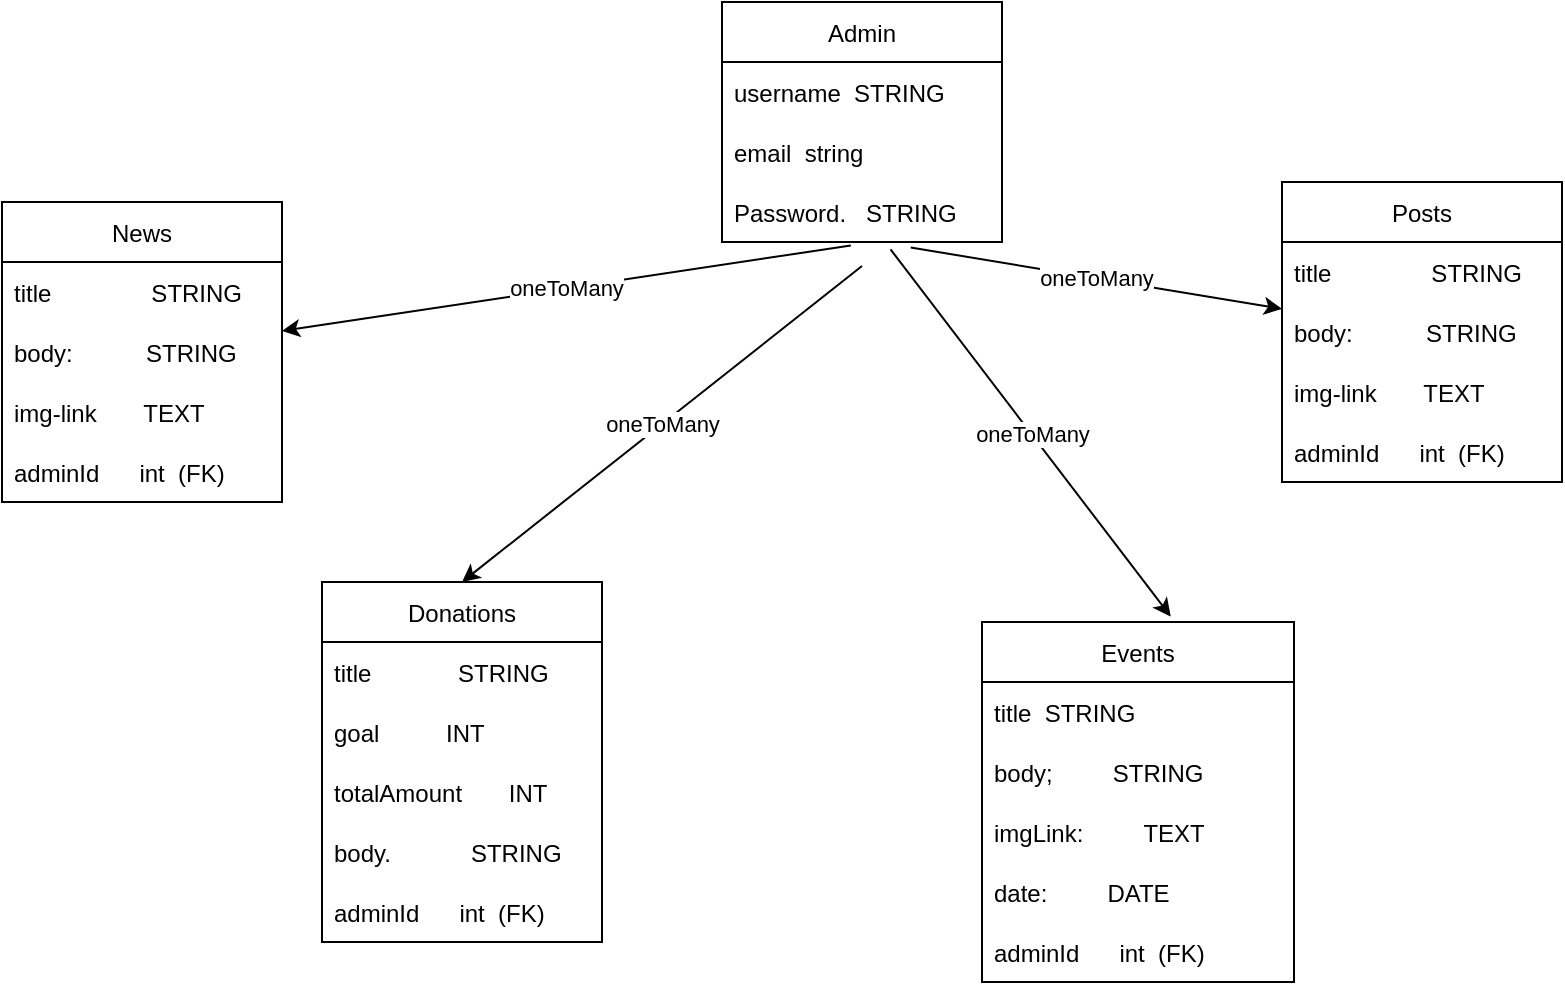 <mxfile>
    <diagram id="Qaa9OZQlMR4I5mpyZ2QB" name="Page-1">
        <mxGraphModel dx="794" dy="1607" grid="1" gridSize="10" guides="1" tooltips="1" connect="1" arrows="1" fold="1" page="1" pageScale="1" pageWidth="827" pageHeight="1169" math="0" shadow="0">
            <root>
                <mxCell id="0"/>
                <mxCell id="1" parent="0"/>
                <mxCell id="3" value="Admin" style="swimlane;fontStyle=0;childLayout=stackLayout;horizontal=1;startSize=30;horizontalStack=0;resizeParent=1;resizeParentMax=0;resizeLast=0;collapsible=1;marginBottom=0;" parent="1" vertex="1">
                    <mxGeometry x="380" y="-1150" width="140" height="120" as="geometry"/>
                </mxCell>
                <mxCell id="4" value="username  STRING" style="text;strokeColor=none;fillColor=none;align=left;verticalAlign=middle;spacingLeft=4;spacingRight=4;overflow=hidden;points=[[0,0.5],[1,0.5]];portConstraint=eastwest;rotatable=0;" parent="3" vertex="1">
                    <mxGeometry y="30" width="140" height="30" as="geometry"/>
                </mxCell>
                <mxCell id="5" value="email  string" style="text;strokeColor=none;fillColor=none;align=left;verticalAlign=middle;spacingLeft=4;spacingRight=4;overflow=hidden;points=[[0,0.5],[1,0.5]];portConstraint=eastwest;rotatable=0;" parent="3" vertex="1">
                    <mxGeometry y="60" width="140" height="30" as="geometry"/>
                </mxCell>
                <mxCell id="6" value="Password.   STRING" style="text;strokeColor=none;fillColor=none;align=left;verticalAlign=middle;spacingLeft=4;spacingRight=4;overflow=hidden;points=[[0,0.5],[1,0.5]];portConstraint=eastwest;rotatable=0;" parent="3" vertex="1">
                    <mxGeometry y="90" width="140" height="30" as="geometry"/>
                </mxCell>
                <mxCell id="8" value="Posts" style="swimlane;fontStyle=0;childLayout=stackLayout;horizontal=1;startSize=30;horizontalStack=0;resizeParent=1;resizeParentMax=0;resizeLast=0;collapsible=1;marginBottom=0;" parent="1" vertex="1">
                    <mxGeometry x="660" y="-1060" width="140" height="150" as="geometry"/>
                </mxCell>
                <mxCell id="9" value="title               STRING" style="text;strokeColor=none;fillColor=none;align=left;verticalAlign=middle;spacingLeft=4;spacingRight=4;overflow=hidden;points=[[0,0.5],[1,0.5]];portConstraint=eastwest;rotatable=0;" parent="8" vertex="1">
                    <mxGeometry y="30" width="140" height="30" as="geometry"/>
                </mxCell>
                <mxCell id="10" value="body:           STRING" style="text;strokeColor=none;fillColor=none;align=left;verticalAlign=middle;spacingLeft=4;spacingRight=4;overflow=hidden;points=[[0,0.5],[1,0.5]];portConstraint=eastwest;rotatable=0;" parent="8" vertex="1">
                    <mxGeometry y="60" width="140" height="30" as="geometry"/>
                </mxCell>
                <mxCell id="11" value="img-link       TEXT" style="text;strokeColor=none;fillColor=none;align=left;verticalAlign=middle;spacingLeft=4;spacingRight=4;overflow=hidden;points=[[0,0.5],[1,0.5]];portConstraint=eastwest;rotatable=0;" parent="8" vertex="1">
                    <mxGeometry y="90" width="140" height="30" as="geometry"/>
                </mxCell>
                <mxCell id="45" value="adminId      int  (FK)" style="text;strokeColor=none;fillColor=none;align=left;verticalAlign=middle;spacingLeft=4;spacingRight=4;overflow=hidden;points=[[0,0.5],[1,0.5]];portConstraint=eastwest;rotatable=0;" vertex="1" parent="8">
                    <mxGeometry y="120" width="140" height="30" as="geometry"/>
                </mxCell>
                <mxCell id="12" value="News" style="swimlane;fontStyle=0;childLayout=stackLayout;horizontal=1;startSize=30;horizontalStack=0;resizeParent=1;resizeParentMax=0;resizeLast=0;collapsible=1;marginBottom=0;" parent="1" vertex="1">
                    <mxGeometry x="20" y="-1050" width="140" height="150" as="geometry"/>
                </mxCell>
                <mxCell id="13" value="title               STRING" style="text;strokeColor=none;fillColor=none;align=left;verticalAlign=middle;spacingLeft=4;spacingRight=4;overflow=hidden;points=[[0,0.5],[1,0.5]];portConstraint=eastwest;rotatable=0;" parent="12" vertex="1">
                    <mxGeometry y="30" width="140" height="30" as="geometry"/>
                </mxCell>
                <mxCell id="14" value="body:           STRING" style="text;strokeColor=none;fillColor=none;align=left;verticalAlign=middle;spacingLeft=4;spacingRight=4;overflow=hidden;points=[[0,0.5],[1,0.5]];portConstraint=eastwest;rotatable=0;" parent="12" vertex="1">
                    <mxGeometry y="60" width="140" height="30" as="geometry"/>
                </mxCell>
                <mxCell id="15" value="img-link       TEXT" style="text;strokeColor=none;fillColor=none;align=left;verticalAlign=middle;spacingLeft=4;spacingRight=4;overflow=hidden;points=[[0,0.5],[1,0.5]];portConstraint=eastwest;rotatable=0;" parent="12" vertex="1">
                    <mxGeometry y="90" width="140" height="30" as="geometry"/>
                </mxCell>
                <mxCell id="42" value="adminId      int  (FK)" style="text;strokeColor=none;fillColor=none;align=left;verticalAlign=middle;spacingLeft=4;spacingRight=4;overflow=hidden;points=[[0,0.5],[1,0.5]];portConstraint=eastwest;rotatable=0;" vertex="1" parent="12">
                    <mxGeometry y="120" width="140" height="30" as="geometry"/>
                </mxCell>
                <mxCell id="16" value="Donations" style="swimlane;fontStyle=0;childLayout=stackLayout;horizontal=1;startSize=30;horizontalStack=0;resizeParent=1;resizeParentMax=0;resizeLast=0;collapsible=1;marginBottom=0;" vertex="1" parent="1">
                    <mxGeometry x="180" y="-860" width="140" height="180" as="geometry"/>
                </mxCell>
                <mxCell id="17" value="title             STRING" style="text;strokeColor=none;fillColor=none;align=left;verticalAlign=middle;spacingLeft=4;spacingRight=4;overflow=hidden;points=[[0,0.5],[1,0.5]];portConstraint=eastwest;rotatable=0;" vertex="1" parent="16">
                    <mxGeometry y="30" width="140" height="30" as="geometry"/>
                </mxCell>
                <mxCell id="18" value="goal          INT" style="text;strokeColor=none;fillColor=none;align=left;verticalAlign=middle;spacingLeft=4;spacingRight=4;overflow=hidden;points=[[0,0.5],[1,0.5]];portConstraint=eastwest;rotatable=0;" vertex="1" parent="16">
                    <mxGeometry y="60" width="140" height="30" as="geometry"/>
                </mxCell>
                <mxCell id="29" value="totalAmount       INT" style="text;strokeColor=none;fillColor=none;align=left;verticalAlign=middle;spacingLeft=4;spacingRight=4;overflow=hidden;points=[[0,0.5],[1,0.5]];portConstraint=eastwest;rotatable=0;" vertex="1" parent="16">
                    <mxGeometry y="90" width="140" height="30" as="geometry"/>
                </mxCell>
                <mxCell id="19" value="body.            STRING" style="text;strokeColor=none;fillColor=none;align=left;verticalAlign=middle;spacingLeft=4;spacingRight=4;overflow=hidden;points=[[0,0.5],[1,0.5]];portConstraint=eastwest;rotatable=0;" vertex="1" parent="16">
                    <mxGeometry y="120" width="140" height="30" as="geometry"/>
                </mxCell>
                <mxCell id="28" value="adminId      int  (FK)" style="text;strokeColor=none;fillColor=none;align=left;verticalAlign=middle;spacingLeft=4;spacingRight=4;overflow=hidden;points=[[0,0.5],[1,0.5]];portConstraint=eastwest;rotatable=0;" vertex="1" parent="16">
                    <mxGeometry y="150" width="140" height="30" as="geometry"/>
                </mxCell>
                <mxCell id="20" value="Events" style="swimlane;fontStyle=0;childLayout=stackLayout;horizontal=1;startSize=30;horizontalStack=0;resizeParent=1;resizeParentMax=0;resizeLast=0;collapsible=1;marginBottom=0;" vertex="1" parent="1">
                    <mxGeometry x="510" y="-840" width="156" height="180" as="geometry"/>
                </mxCell>
                <mxCell id="21" value="title  STRING" style="text;strokeColor=none;fillColor=none;align=left;verticalAlign=middle;spacingLeft=4;spacingRight=4;overflow=hidden;points=[[0,0.5],[1,0.5]];portConstraint=eastwest;rotatable=0;" vertex="1" parent="20">
                    <mxGeometry y="30" width="156" height="30" as="geometry"/>
                </mxCell>
                <mxCell id="22" value="body;         STRING" style="text;strokeColor=none;fillColor=none;align=left;verticalAlign=middle;spacingLeft=4;spacingRight=4;overflow=hidden;points=[[0,0.5],[1,0.5]];portConstraint=eastwest;rotatable=0;" vertex="1" parent="20">
                    <mxGeometry y="60" width="156" height="30" as="geometry"/>
                </mxCell>
                <mxCell id="23" value="imgLink:         TEXT" style="text;strokeColor=none;fillColor=none;align=left;verticalAlign=middle;spacingLeft=4;spacingRight=4;overflow=hidden;points=[[0,0.5],[1,0.5]];portConstraint=eastwest;rotatable=0;" vertex="1" parent="20">
                    <mxGeometry y="90" width="156" height="30" as="geometry"/>
                </mxCell>
                <mxCell id="30" value="date:         DATE" style="text;strokeColor=none;fillColor=none;align=left;verticalAlign=middle;spacingLeft=4;spacingRight=4;overflow=hidden;points=[[0,0.5],[1,0.5]];portConstraint=eastwest;rotatable=0;" vertex="1" parent="20">
                    <mxGeometry y="120" width="156" height="30" as="geometry"/>
                </mxCell>
                <mxCell id="44" value="adminId      int  (FK)" style="text;strokeColor=none;fillColor=none;align=left;verticalAlign=middle;spacingLeft=4;spacingRight=4;overflow=hidden;points=[[0,0.5],[1,0.5]];portConstraint=eastwest;rotatable=0;" vertex="1" parent="20">
                    <mxGeometry y="150" width="156" height="30" as="geometry"/>
                </mxCell>
                <mxCell id="34" value="" style="endArrow=classic;html=1;exitX=0.46;exitY=1.058;exitDx=0;exitDy=0;exitPerimeter=0;" edge="1" parent="1" source="6" target="12">
                    <mxGeometry relative="1" as="geometry">
                        <mxPoint x="180" y="-1120" as="sourcePoint"/>
                        <mxPoint x="280" y="-1120" as="targetPoint"/>
                    </mxGeometry>
                </mxCell>
                <mxCell id="35" value="oneToMany" style="edgeLabel;resizable=0;html=1;align=center;verticalAlign=middle;" connectable="0" vertex="1" parent="34">
                    <mxGeometry relative="1" as="geometry"/>
                </mxCell>
                <mxCell id="36" value="" style="endArrow=classic;html=1;exitX=0.674;exitY=1.092;exitDx=0;exitDy=0;exitPerimeter=0;" edge="1" parent="1" source="6" target="8">
                    <mxGeometry relative="1" as="geometry">
                        <mxPoint x="419.94" y="-1010.01" as="sourcePoint"/>
                        <mxPoint x="310" y="-961.125" as="targetPoint"/>
                    </mxGeometry>
                </mxCell>
                <mxCell id="37" value="oneToMany" style="edgeLabel;resizable=0;html=1;align=center;verticalAlign=middle;" connectable="0" vertex="1" parent="36">
                    <mxGeometry relative="1" as="geometry"/>
                </mxCell>
                <mxCell id="38" value="" style="endArrow=classic;html=1;entryX=0.5;entryY=0;entryDx=0;entryDy=0;" edge="1" parent="1" target="16">
                    <mxGeometry relative="1" as="geometry">
                        <mxPoint x="450" y="-1018" as="sourcePoint"/>
                        <mxPoint x="170" y="-987.557" as="targetPoint"/>
                    </mxGeometry>
                </mxCell>
                <mxCell id="39" value="oneToMany" style="edgeLabel;resizable=0;html=1;align=center;verticalAlign=middle;" connectable="0" vertex="1" parent="38">
                    <mxGeometry relative="1" as="geometry"/>
                </mxCell>
                <mxCell id="40" value="" style="endArrow=classic;html=1;entryX=0.605;entryY=-0.015;entryDx=0;entryDy=0;entryPerimeter=0;exitX=0.602;exitY=1.123;exitDx=0;exitDy=0;exitPerimeter=0;" edge="1" parent="1" source="6" target="20">
                    <mxGeometry relative="1" as="geometry">
                        <mxPoint x="460" y="-1008" as="sourcePoint"/>
                        <mxPoint x="160" y="-850" as="targetPoint"/>
                    </mxGeometry>
                </mxCell>
                <mxCell id="41" value="oneToMany" style="edgeLabel;resizable=0;html=1;align=center;verticalAlign=middle;" connectable="0" vertex="1" parent="40">
                    <mxGeometry relative="1" as="geometry"/>
                </mxCell>
            </root>
        </mxGraphModel>
    </diagram>
</mxfile>
